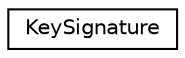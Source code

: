 digraph "Graphical Class Hierarchy"
{
  edge [fontname="Helvetica",fontsize="10",labelfontname="Helvetica",labelfontsize="10"];
  node [fontname="Helvetica",fontsize="10",shape=record];
  rankdir="LR";
  Node1 [label="KeySignature",height=0.2,width=0.4,color="black", fillcolor="white", style="filled",URL="$class_key_signature.html"];
}

